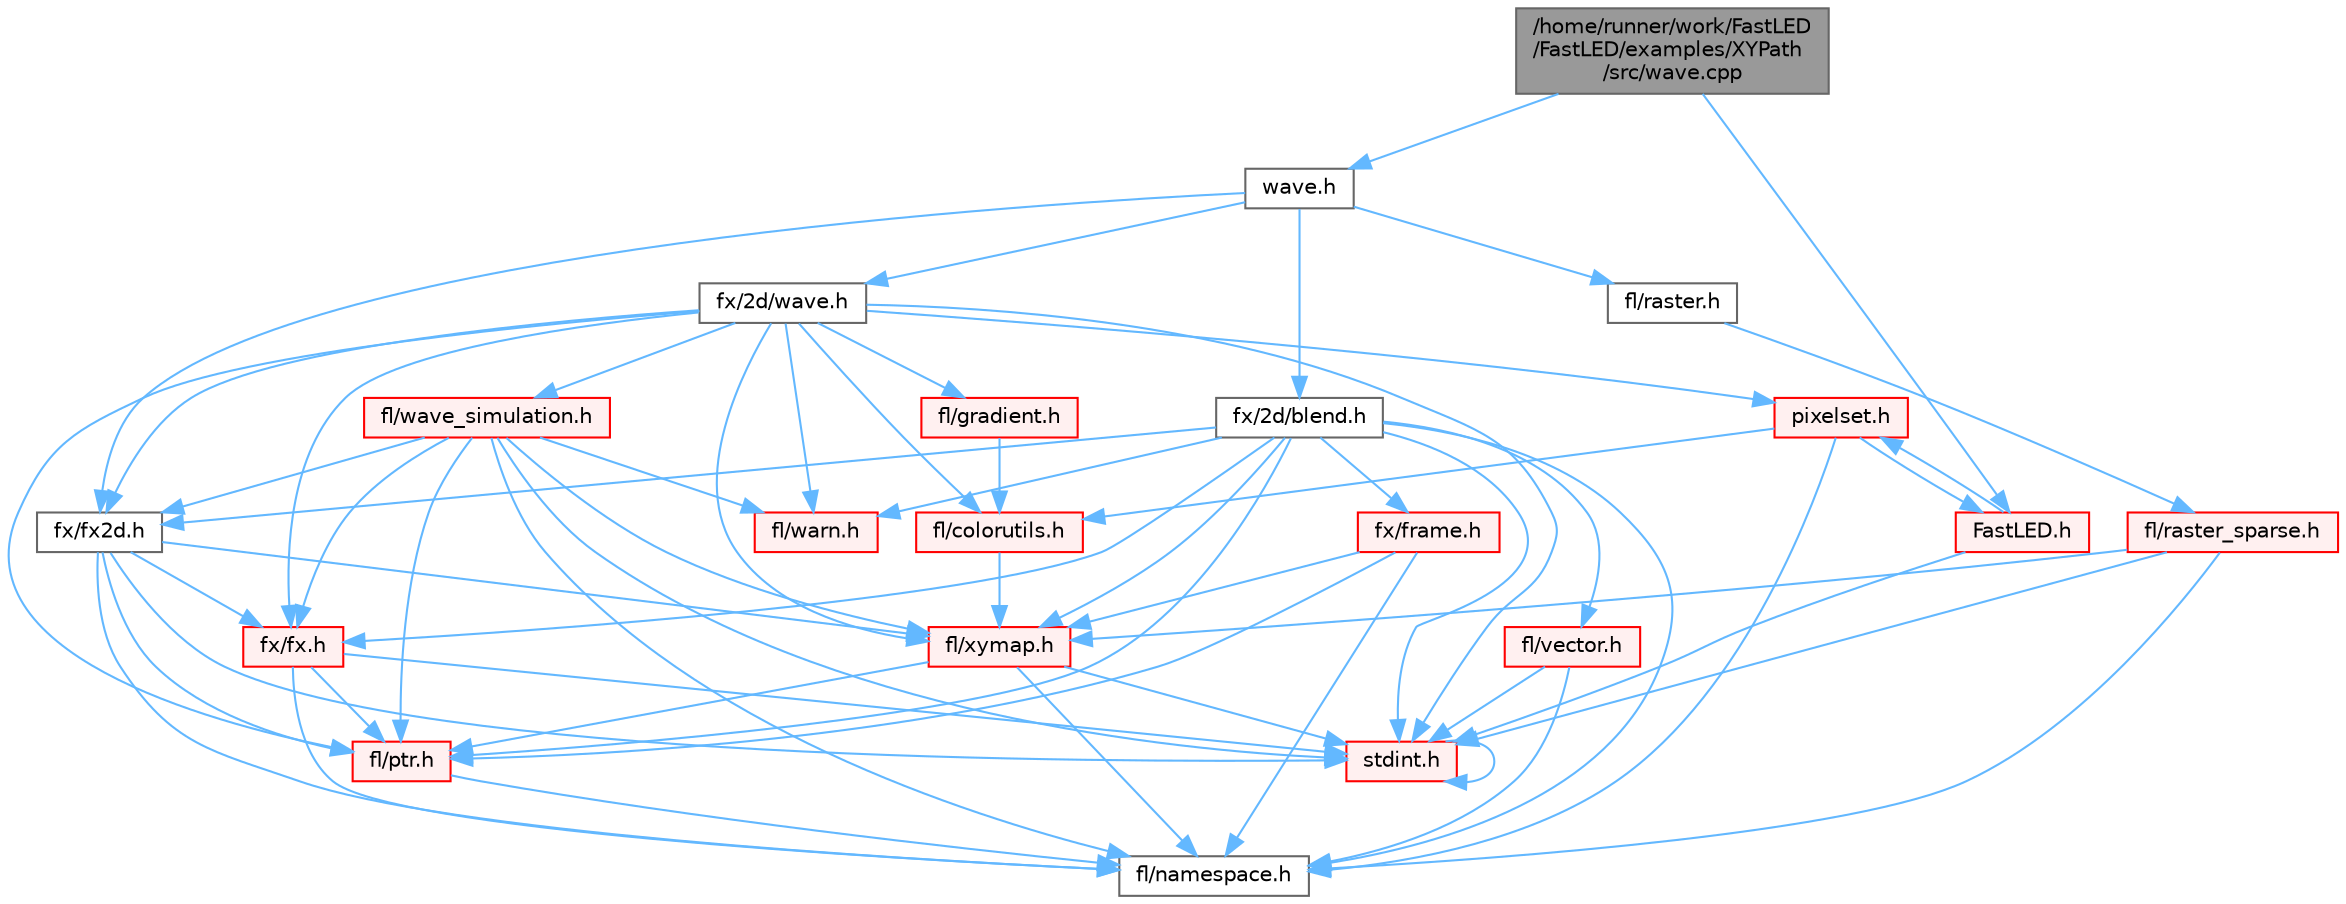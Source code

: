 digraph "/home/runner/work/FastLED/FastLED/examples/XYPath/src/wave.cpp"
{
 // INTERACTIVE_SVG=YES
 // LATEX_PDF_SIZE
  bgcolor="transparent";
  edge [fontname=Helvetica,fontsize=10,labelfontname=Helvetica,labelfontsize=10];
  node [fontname=Helvetica,fontsize=10,shape=box,height=0.2,width=0.4];
  Node1 [id="Node000001",label="/home/runner/work/FastLED\l/FastLED/examples/XYPath\l/src/wave.cpp",height=0.2,width=0.4,color="gray40", fillcolor="grey60", style="filled", fontcolor="black",tooltip=" "];
  Node1 -> Node2 [id="edge1_Node000001_Node000002",color="steelblue1",style="solid",tooltip=" "];
  Node2 [id="Node000002",label="wave.h",height=0.2,width=0.4,color="grey40", fillcolor="white", style="filled",URL="$db/dd3/examples_2_x_y_path_2src_2wave_8h.html",tooltip=" "];
  Node2 -> Node3 [id="edge2_Node000002_Node000003",color="steelblue1",style="solid",tooltip=" "];
  Node3 [id="Node000003",label="fx/2d/blend.h",height=0.2,width=0.4,color="grey40", fillcolor="white", style="filled",URL="$d8/d4e/blend_8h.html",tooltip=" "];
  Node3 -> Node4 [id="edge3_Node000003_Node000004",color="steelblue1",style="solid",tooltip=" "];
  Node4 [id="Node000004",label="stdint.h",height=0.2,width=0.4,color="red", fillcolor="#FFF0F0", style="filled",URL="$df/dd8/stdint_8h.html",tooltip=" "];
  Node4 -> Node4 [id="edge4_Node000004_Node000004",color="steelblue1",style="solid",tooltip=" "];
  Node3 -> Node6 [id="edge5_Node000003_Node000006",color="steelblue1",style="solid",tooltip=" "];
  Node6 [id="Node000006",label="fl/namespace.h",height=0.2,width=0.4,color="grey40", fillcolor="white", style="filled",URL="$df/d2a/namespace_8h.html",tooltip="Implements the FastLED namespace macros."];
  Node3 -> Node7 [id="edge6_Node000003_Node000007",color="steelblue1",style="solid",tooltip=" "];
  Node7 [id="Node000007",label="fl/ptr.h",height=0.2,width=0.4,color="red", fillcolor="#FFF0F0", style="filled",URL="$dd/d98/ptr_8h.html",tooltip=" "];
  Node7 -> Node6 [id="edge7_Node000007_Node000006",color="steelblue1",style="solid",tooltip=" "];
  Node3 -> Node11 [id="edge8_Node000003_Node000011",color="steelblue1",style="solid",tooltip=" "];
  Node11 [id="Node000011",label="fl/vector.h",height=0.2,width=0.4,color="red", fillcolor="#FFF0F0", style="filled",URL="$d6/d68/vector_8h.html",tooltip=" "];
  Node11 -> Node4 [id="edge9_Node000011_Node000004",color="steelblue1",style="solid",tooltip=" "];
  Node11 -> Node6 [id="edge10_Node000011_Node000006",color="steelblue1",style="solid",tooltip=" "];
  Node3 -> Node23 [id="edge11_Node000003_Node000023",color="steelblue1",style="solid",tooltip=" "];
  Node23 [id="Node000023",label="fl/warn.h",height=0.2,width=0.4,color="red", fillcolor="#FFF0F0", style="filled",URL="$de/d77/warn_8h.html",tooltip=" "];
  Node3 -> Node30 [id="edge12_Node000003_Node000030",color="steelblue1",style="solid",tooltip=" "];
  Node30 [id="Node000030",label="fl/xymap.h",height=0.2,width=0.4,color="red", fillcolor="#FFF0F0", style="filled",URL="$da/d61/xymap_8h.html",tooltip=" "];
  Node30 -> Node4 [id="edge13_Node000030_Node000004",color="steelblue1",style="solid",tooltip=" "];
  Node30 -> Node6 [id="edge14_Node000030_Node000006",color="steelblue1",style="solid",tooltip=" "];
  Node30 -> Node7 [id="edge15_Node000030_Node000007",color="steelblue1",style="solid",tooltip=" "];
  Node3 -> Node34 [id="edge16_Node000003_Node000034",color="steelblue1",style="solid",tooltip=" "];
  Node34 [id="Node000034",label="fx/frame.h",height=0.2,width=0.4,color="red", fillcolor="#FFF0F0", style="filled",URL="$df/d7d/frame_8h.html",tooltip=" "];
  Node34 -> Node6 [id="edge17_Node000034_Node000006",color="steelblue1",style="solid",tooltip=" "];
  Node34 -> Node7 [id="edge18_Node000034_Node000007",color="steelblue1",style="solid",tooltip=" "];
  Node34 -> Node30 [id="edge19_Node000034_Node000030",color="steelblue1",style="solid",tooltip=" "];
  Node3 -> Node36 [id="edge20_Node000003_Node000036",color="steelblue1",style="solid",tooltip=" "];
  Node36 [id="Node000036",label="fx/fx.h",height=0.2,width=0.4,color="red", fillcolor="#FFF0F0", style="filled",URL="$df/d44/src_2fx_2fx_8h.html",tooltip=" "];
  Node36 -> Node4 [id="edge21_Node000036_Node000004",color="steelblue1",style="solid",tooltip=" "];
  Node36 -> Node6 [id="edge22_Node000036_Node000006",color="steelblue1",style="solid",tooltip=" "];
  Node36 -> Node7 [id="edge23_Node000036_Node000007",color="steelblue1",style="solid",tooltip=" "];
  Node3 -> Node40 [id="edge24_Node000003_Node000040",color="steelblue1",style="solid",tooltip=" "];
  Node40 [id="Node000040",label="fx/fx2d.h",height=0.2,width=0.4,color="grey40", fillcolor="white", style="filled",URL="$d9/d43/fx2d_8h.html",tooltip=" "];
  Node40 -> Node4 [id="edge25_Node000040_Node000004",color="steelblue1",style="solid",tooltip=" "];
  Node40 -> Node6 [id="edge26_Node000040_Node000006",color="steelblue1",style="solid",tooltip=" "];
  Node40 -> Node7 [id="edge27_Node000040_Node000007",color="steelblue1",style="solid",tooltip=" "];
  Node40 -> Node30 [id="edge28_Node000040_Node000030",color="steelblue1",style="solid",tooltip=" "];
  Node40 -> Node36 [id="edge29_Node000040_Node000036",color="steelblue1",style="solid",tooltip=" "];
  Node2 -> Node41 [id="edge30_Node000002_Node000041",color="steelblue1",style="solid",tooltip=" "];
  Node41 [id="Node000041",label="fx/2d/wave.h",height=0.2,width=0.4,color="grey40", fillcolor="white", style="filled",URL="$de/de9/src_2fx_22d_2wave_8h.html",tooltip=" "];
  Node41 -> Node4 [id="edge31_Node000041_Node000004",color="steelblue1",style="solid",tooltip=" "];
  Node41 -> Node23 [id="edge32_Node000041_Node000023",color="steelblue1",style="solid",tooltip=" "];
  Node41 -> Node42 [id="edge33_Node000041_Node000042",color="steelblue1",style="solid",tooltip=" "];
  Node42 [id="Node000042",label="fl/colorutils.h",height=0.2,width=0.4,color="red", fillcolor="#FFF0F0", style="filled",URL="$d7/df9/fl_2colorutils_8h.html",tooltip="Utility functions for color fill, palettes, blending, and more."];
  Node42 -> Node30 [id="edge34_Node000042_Node000030",color="steelblue1",style="solid",tooltip=" "];
  Node41 -> Node49 [id="edge35_Node000041_Node000049",color="steelblue1",style="solid",tooltip=" "];
  Node49 [id="Node000049",label="fl/gradient.h",height=0.2,width=0.4,color="red", fillcolor="#FFF0F0", style="filled",URL="$db/dfe/gradient_8h.html",tooltip=" "];
  Node49 -> Node42 [id="edge36_Node000049_Node000042",color="steelblue1",style="solid",tooltip=" "];
  Node41 -> Node7 [id="edge37_Node000041_Node000007",color="steelblue1",style="solid",tooltip=" "];
  Node41 -> Node53 [id="edge38_Node000041_Node000053",color="steelblue1",style="solid",tooltip=" "];
  Node53 [id="Node000053",label="fl/wave_simulation.h",height=0.2,width=0.4,color="red", fillcolor="#FFF0F0", style="filled",URL="$dc/d36/wave__simulation_8h.html",tooltip=" "];
  Node53 -> Node4 [id="edge39_Node000053_Node000004",color="steelblue1",style="solid",tooltip=" "];
  Node53 -> Node6 [id="edge40_Node000053_Node000006",color="steelblue1",style="solid",tooltip=" "];
  Node53 -> Node23 [id="edge41_Node000053_Node000023",color="steelblue1",style="solid",tooltip=" "];
  Node53 -> Node7 [id="edge42_Node000053_Node000007",color="steelblue1",style="solid",tooltip=" "];
  Node53 -> Node30 [id="edge43_Node000053_Node000030",color="steelblue1",style="solid",tooltip=" "];
  Node53 -> Node36 [id="edge44_Node000053_Node000036",color="steelblue1",style="solid",tooltip=" "];
  Node53 -> Node40 [id="edge45_Node000053_Node000040",color="steelblue1",style="solid",tooltip=" "];
  Node41 -> Node30 [id="edge46_Node000041_Node000030",color="steelblue1",style="solid",tooltip=" "];
  Node41 -> Node36 [id="edge47_Node000041_Node000036",color="steelblue1",style="solid",tooltip=" "];
  Node41 -> Node40 [id="edge48_Node000041_Node000040",color="steelblue1",style="solid",tooltip=" "];
  Node41 -> Node57 [id="edge49_Node000041_Node000057",color="steelblue1",style="solid",tooltip=" "];
  Node57 [id="Node000057",label="pixelset.h",height=0.2,width=0.4,color="red", fillcolor="#FFF0F0", style="filled",URL="$d4/d46/pixelset_8h.html",tooltip="Declares classes for managing logical groups of LEDs."];
  Node57 -> Node6 [id="edge50_Node000057_Node000006",color="steelblue1",style="solid",tooltip=" "];
  Node57 -> Node42 [id="edge51_Node000057_Node000042",color="steelblue1",style="solid",tooltip=" "];
  Node57 -> Node58 [id="edge52_Node000057_Node000058",color="steelblue1",style="solid",tooltip=" "];
  Node58 [id="Node000058",label="FastLED.h",height=0.2,width=0.4,color="red", fillcolor="#FFF0F0", style="filled",URL="$db/d97/_fast_l_e_d_8h.html",tooltip="central include file for FastLED, defines the CFastLED class/object"];
  Node58 -> Node4 [id="edge53_Node000058_Node000004",color="steelblue1",style="solid",tooltip=" "];
  Node58 -> Node57 [id="edge54_Node000058_Node000057",color="steelblue1",style="solid",tooltip=" "];
  Node2 -> Node40 [id="edge55_Node000002_Node000040",color="steelblue1",style="solid",tooltip=" "];
  Node2 -> Node112 [id="edge56_Node000002_Node000112",color="steelblue1",style="solid",tooltip=" "];
  Node112 [id="Node000112",label="fl/raster.h",height=0.2,width=0.4,color="grey40", fillcolor="white", style="filled",URL="$d1/d1e/raster_8h.html",tooltip=" "];
  Node112 -> Node113 [id="edge57_Node000112_Node000113",color="steelblue1",style="solid",tooltip=" "];
  Node113 [id="Node000113",label="fl/raster_sparse.h",height=0.2,width=0.4,color="red", fillcolor="#FFF0F0", style="filled",URL="$d4/df9/raster__sparse_8h.html",tooltip=" "];
  Node113 -> Node4 [id="edge58_Node000113_Node000004",color="steelblue1",style="solid",tooltip=" "];
  Node113 -> Node6 [id="edge59_Node000113_Node000006",color="steelblue1",style="solid",tooltip=" "];
  Node113 -> Node30 [id="edge60_Node000113_Node000030",color="steelblue1",style="solid",tooltip=" "];
  Node1 -> Node58 [id="edge61_Node000001_Node000058",color="steelblue1",style="solid",tooltip=" "];
}
